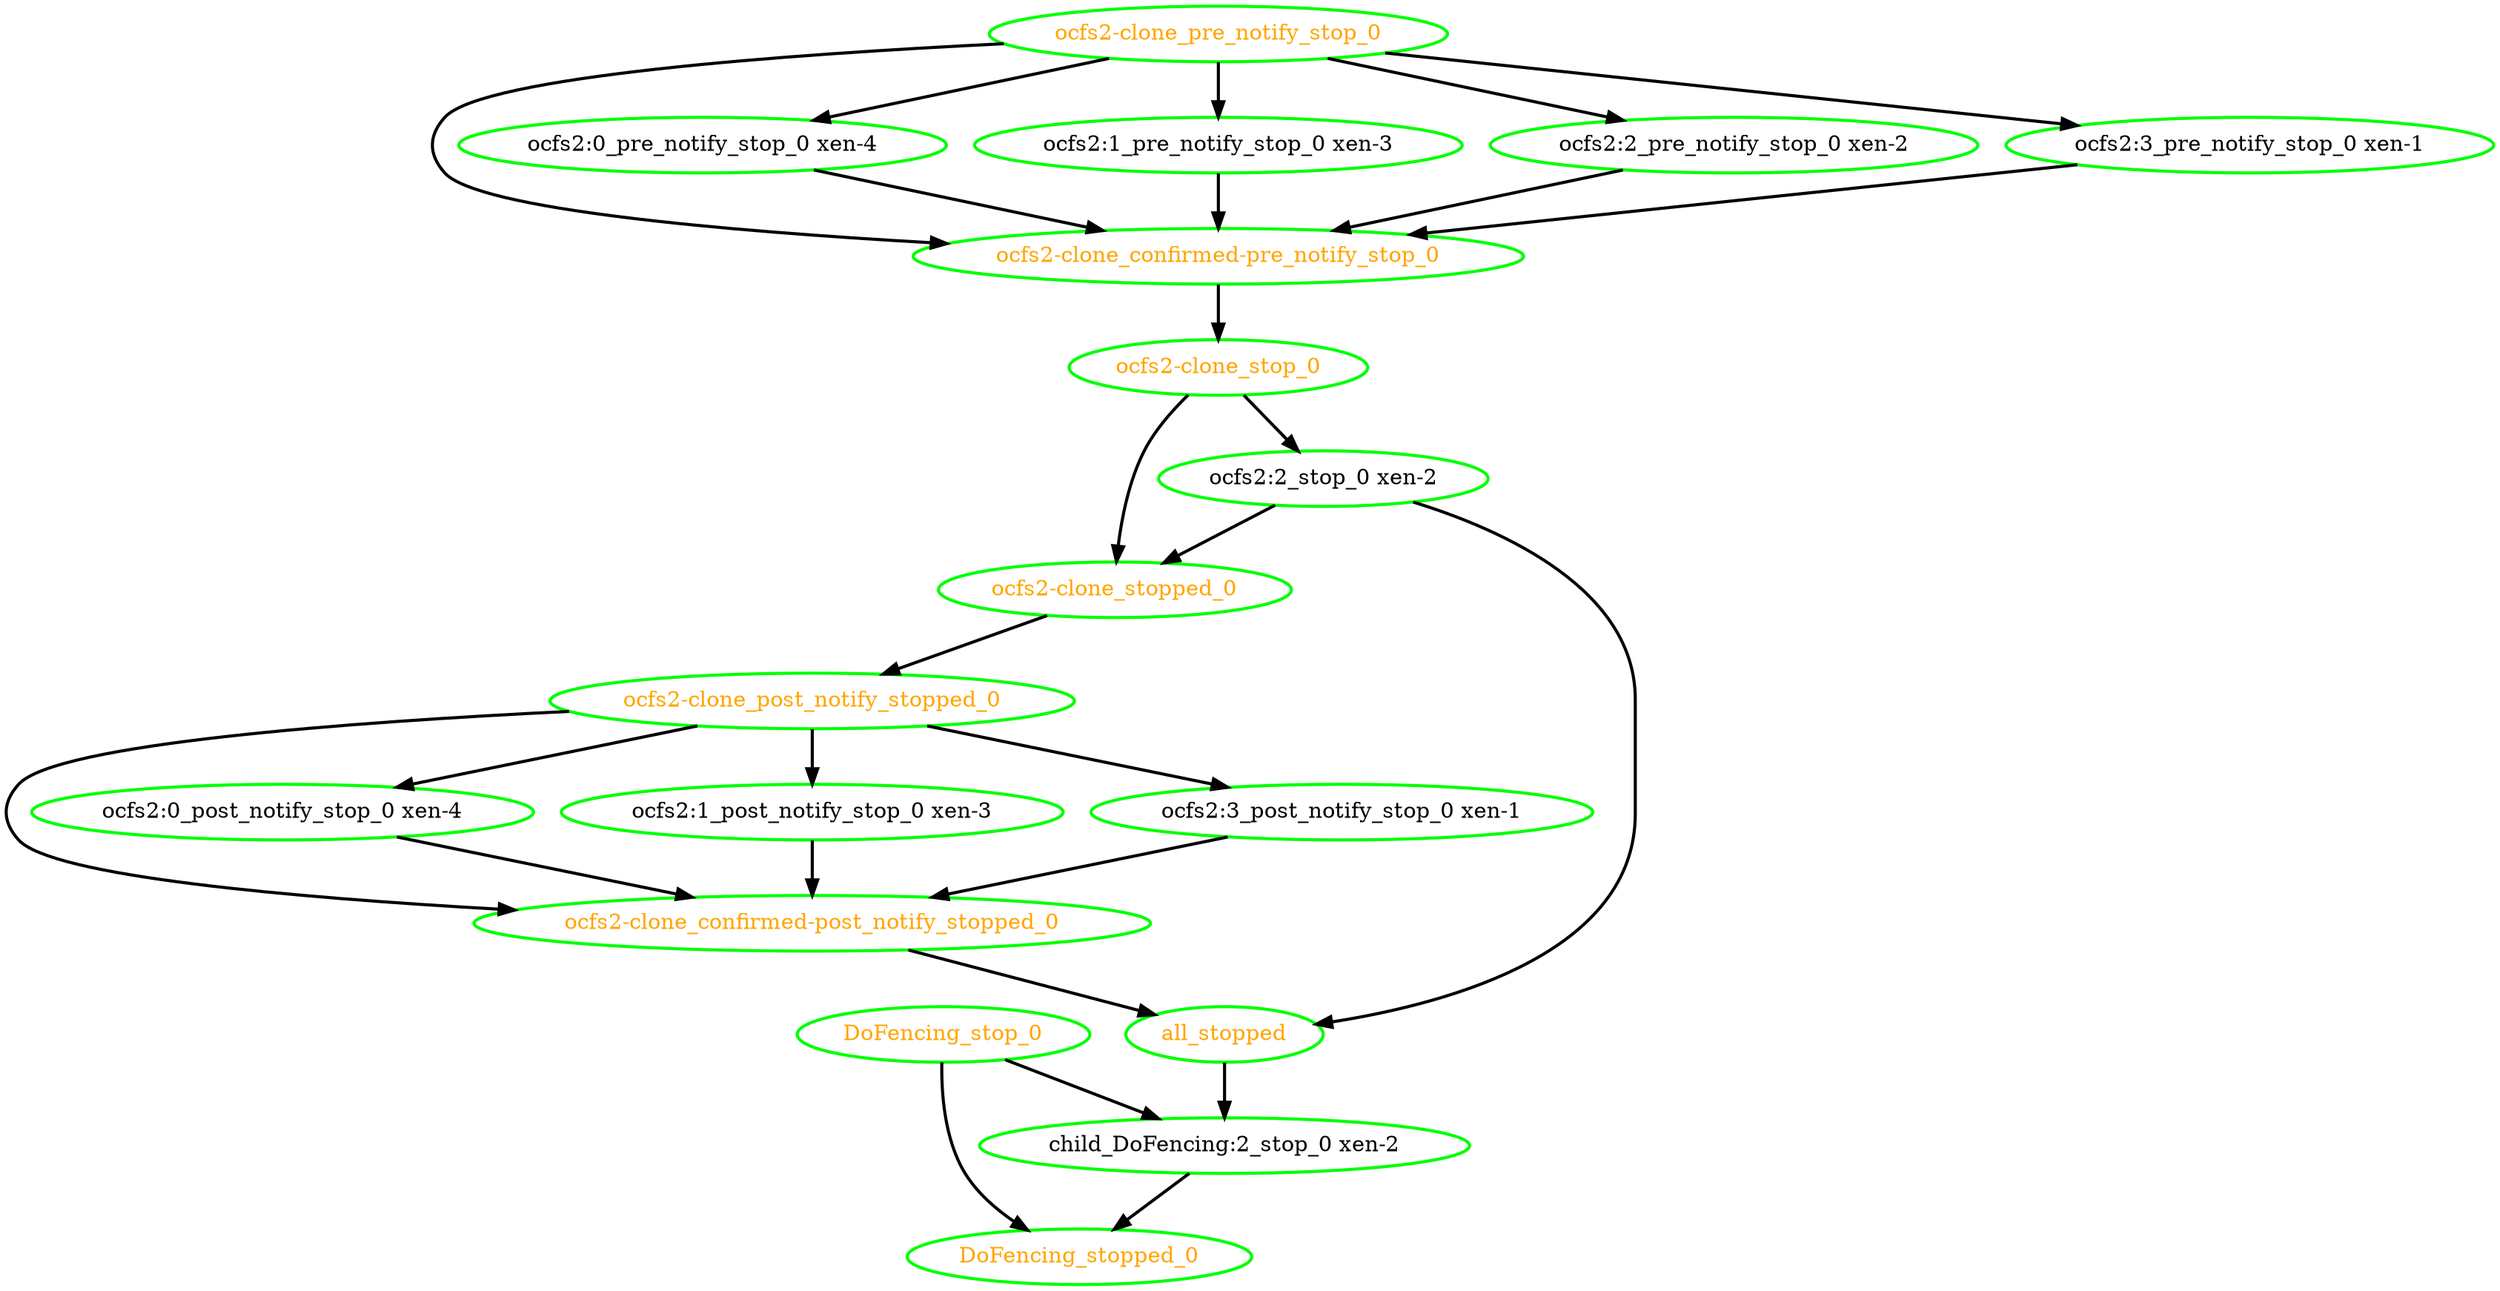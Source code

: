  digraph "g" {
"DoFencing_stop_0" -> "DoFencing_stopped_0" [ style = bold]
"DoFencing_stop_0" -> "child_DoFencing:2_stop_0 xen-2" [ style = bold]
"DoFencing_stop_0" [ style=bold color="green" fontcolor="orange" ]
"DoFencing_stopped_0" [ style=bold color="green" fontcolor="orange" ]
"all_stopped" -> "child_DoFencing:2_stop_0 xen-2" [ style = bold]
"all_stopped" [ style=bold color="green" fontcolor="orange"  ]
"child_DoFencing:2_stop_0 xen-2" -> "DoFencing_stopped_0" [ style = bold]
"child_DoFencing:2_stop_0 xen-2" [ style=bold color="green" fontcolor="black" ]
"ocfs2-clone_confirmed-post_notify_stopped_0" -> "all_stopped" [ style = bold]
"ocfs2-clone_confirmed-post_notify_stopped_0" [ style=bold color="green" fontcolor="orange" ]
"ocfs2-clone_confirmed-pre_notify_stop_0" -> "ocfs2-clone_stop_0" [ style = bold]
"ocfs2-clone_confirmed-pre_notify_stop_0" [ style=bold color="green" fontcolor="orange" ]
"ocfs2-clone_post_notify_stopped_0" -> "ocfs2-clone_confirmed-post_notify_stopped_0" [ style = bold]
"ocfs2-clone_post_notify_stopped_0" -> "ocfs2:0_post_notify_stop_0 xen-4" [ style = bold]
"ocfs2-clone_post_notify_stopped_0" -> "ocfs2:1_post_notify_stop_0 xen-3" [ style = bold]
"ocfs2-clone_post_notify_stopped_0" -> "ocfs2:3_post_notify_stop_0 xen-1" [ style = bold]
"ocfs2-clone_post_notify_stopped_0" [ style=bold color="green" fontcolor="orange" ]
"ocfs2-clone_pre_notify_stop_0" -> "ocfs2-clone_confirmed-pre_notify_stop_0" [ style = bold]
"ocfs2-clone_pre_notify_stop_0" -> "ocfs2:0_pre_notify_stop_0 xen-4" [ style = bold]
"ocfs2-clone_pre_notify_stop_0" -> "ocfs2:1_pre_notify_stop_0 xen-3" [ style = bold]
"ocfs2-clone_pre_notify_stop_0" -> "ocfs2:2_pre_notify_stop_0 xen-2" [ style = bold]
"ocfs2-clone_pre_notify_stop_0" -> "ocfs2:3_pre_notify_stop_0 xen-1" [ style = bold]
"ocfs2-clone_pre_notify_stop_0" [ style=bold color="green" fontcolor="orange" ]
"ocfs2-clone_stop_0" -> "ocfs2-clone_stopped_0" [ style = bold]
"ocfs2-clone_stop_0" -> "ocfs2:2_stop_0 xen-2" [ style = bold]
"ocfs2-clone_stop_0" [ style=bold color="green" fontcolor="orange" ]
"ocfs2-clone_stopped_0" -> "ocfs2-clone_post_notify_stopped_0" [ style = bold]
"ocfs2-clone_stopped_0" [ style=bold color="green" fontcolor="orange" ]
"ocfs2:0_post_notify_stop_0 xen-4" -> "ocfs2-clone_confirmed-post_notify_stopped_0" [ style = bold]
"ocfs2:0_post_notify_stop_0 xen-4" [ style=bold color="green" fontcolor="black" ]
"ocfs2:0_pre_notify_stop_0 xen-4" -> "ocfs2-clone_confirmed-pre_notify_stop_0" [ style = bold]
"ocfs2:0_pre_notify_stop_0 xen-4" [ style=bold color="green" fontcolor="black" ]
"ocfs2:1_post_notify_stop_0 xen-3" -> "ocfs2-clone_confirmed-post_notify_stopped_0" [ style = bold]
"ocfs2:1_post_notify_stop_0 xen-3" [ style=bold color="green" fontcolor="black" ]
"ocfs2:1_pre_notify_stop_0 xen-3" -> "ocfs2-clone_confirmed-pre_notify_stop_0" [ style = bold]
"ocfs2:1_pre_notify_stop_0 xen-3" [ style=bold color="green" fontcolor="black" ]
"ocfs2:2_pre_notify_stop_0 xen-2" -> "ocfs2-clone_confirmed-pre_notify_stop_0" [ style = bold]
"ocfs2:2_pre_notify_stop_0 xen-2" [ style=bold color="green" fontcolor="black" ]
"ocfs2:2_stop_0 xen-2" -> "all_stopped" [ style = bold]
"ocfs2:2_stop_0 xen-2" -> "ocfs2-clone_stopped_0" [ style = bold]
"ocfs2:2_stop_0 xen-2" [ style=bold color="green" fontcolor="black" ]
"ocfs2:3_post_notify_stop_0 xen-1" -> "ocfs2-clone_confirmed-post_notify_stopped_0" [ style = bold]
"ocfs2:3_post_notify_stop_0 xen-1" [ style=bold color="green" fontcolor="black" ]
"ocfs2:3_pre_notify_stop_0 xen-1" -> "ocfs2-clone_confirmed-pre_notify_stop_0" [ style = bold]
"ocfs2:3_pre_notify_stop_0 xen-1" [ style=bold color="green" fontcolor="black" ]
}
